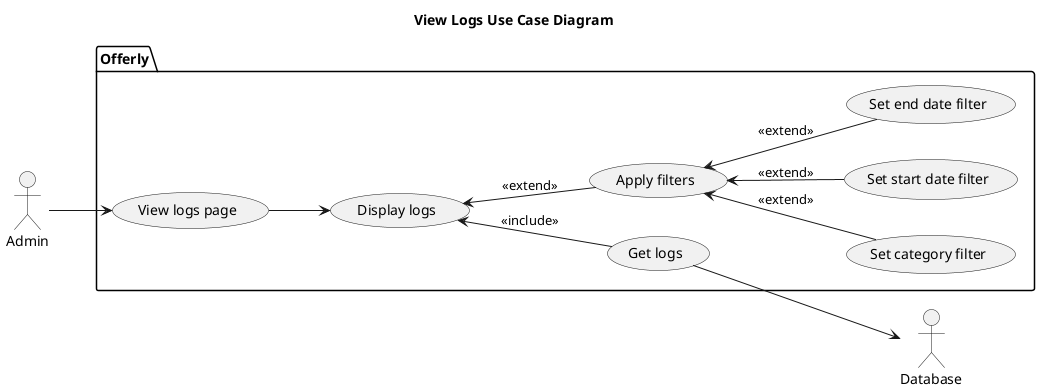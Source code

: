 @startuml
title View Logs Use Case Diagram
left to right direction

actor   Admin       as admin
actor   Database    as db

package Offerly {
	usecase "View logs page"          as viewLogs
	usecase "Get logs"                as getLogs
	usecase "Display logs"            as displayLogs
	usecase "Apply filters"           as applyFilters
	usecase "Set category filter"     as categoryFilter
	usecase "Set start date filter"   as startFilter
	usecase "Set end date filter"     as endFilter
}

admin          --> viewLogs
displayLogs    <-- getLogs          : <<include>>
getLogs        --> db
viewLogs       --> displayLogs
displayLogs    <-- applyFilters     : <<extend>>
applyFilters   <-- categoryFilter   : <<extend>>
applyFilters   <-- startFilter      : <<extend>>
applyFilters   <-- endFilter        : <<extend>>

@enduml